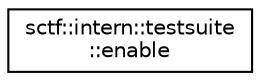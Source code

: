 digraph "Graphical Class Hierarchy"
{
  edge [fontname="Helvetica",fontsize="10",labelfontname="Helvetica",labelfontsize="10"];
  node [fontname="Helvetica",fontsize="10",shape=record];
  rankdir="LR";
  Node0 [label="sctf::intern::testsuite\l::enable",height=0.2,width=0.4,color="black", fillcolor="white", style="filled",URL="$structsctf_1_1intern_1_1testsuite_1_1enable.html",tooltip="Helper type to prevent public constructor usage. "];
}
